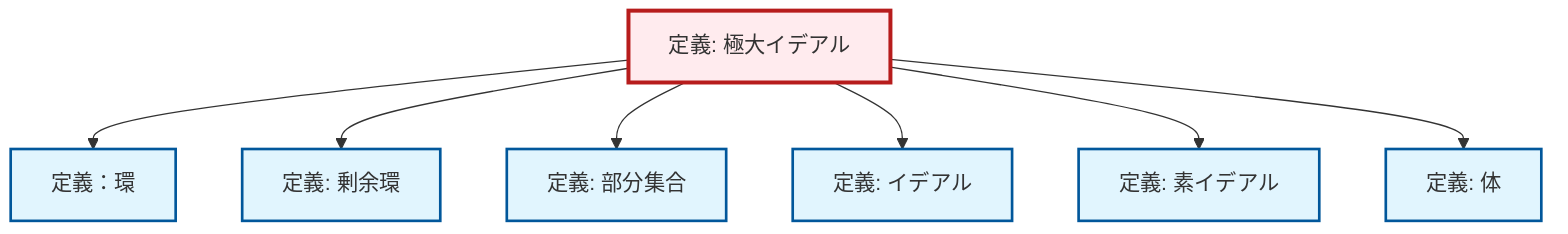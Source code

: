 graph TD
    classDef definition fill:#e1f5fe,stroke:#01579b,stroke-width:2px
    classDef theorem fill:#f3e5f5,stroke:#4a148c,stroke-width:2px
    classDef axiom fill:#fff3e0,stroke:#e65100,stroke-width:2px
    classDef example fill:#e8f5e9,stroke:#1b5e20,stroke-width:2px
    classDef current fill:#ffebee,stroke:#b71c1c,stroke-width:3px
    def-field["定義: 体"]:::definition
    def-subset["定義: 部分集合"]:::definition
    def-prime-ideal["定義: 素イデアル"]:::definition
    def-ring["定義：環"]:::definition
    def-maximal-ideal["定義: 極大イデアル"]:::definition
    def-quotient-ring["定義: 剰余環"]:::definition
    def-ideal["定義: イデアル"]:::definition
    def-maximal-ideal --> def-ring
    def-maximal-ideal --> def-quotient-ring
    def-maximal-ideal --> def-subset
    def-maximal-ideal --> def-ideal
    def-maximal-ideal --> def-prime-ideal
    def-maximal-ideal --> def-field
    class def-maximal-ideal current